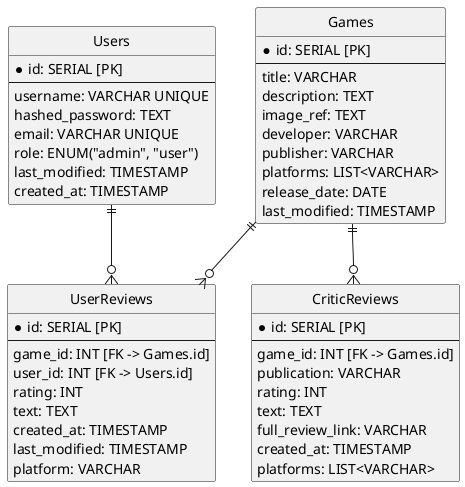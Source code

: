 @startuml
hide circle

entity Games {
  * id: SERIAL [PK]
  --
  title: VARCHAR
  description: TEXT
  image_ref: TEXT
  developer: VARCHAR
  publisher: VARCHAR
  platforms: LIST<VARCHAR>
  release_date: DATE
  last_modified: TIMESTAMP
}

entity Users {
  * id: SERIAL [PK]
  --
  username: VARCHAR UNIQUE
  hashed_password: TEXT
  email: VARCHAR UNIQUE
  role: ENUM("admin", "user")
  last_modified: TIMESTAMP
  created_at: TIMESTAMP
}

entity UserReviews {
  * id: SERIAL [PK]
  --
  game_id: INT [FK -> Games.id]
  user_id: INT [FK -> Users.id]
  rating: INT
  text: TEXT
  created_at: TIMESTAMP
  last_modified: TIMESTAMP
  platform: VARCHAR
}

entity CriticReviews {
  * id: SERIAL [PK]
  --
  game_id: INT [FK -> Games.id]
  publication: VARCHAR
  rating: INT
  text: TEXT
  full_review_link: VARCHAR
  created_at: TIMESTAMP
  platforms: LIST<VARCHAR>
}


Users ||--o{ UserReviews
Games ||--o{ UserReviews
Games ||--o{ CriticReviews


@enduml
